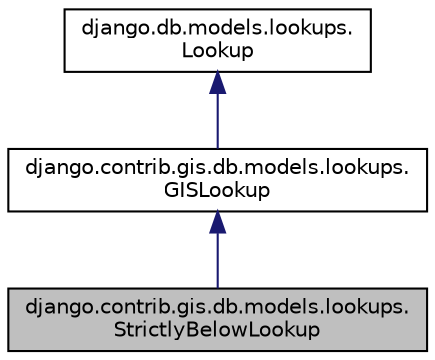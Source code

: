 digraph "django.contrib.gis.db.models.lookups.StrictlyBelowLookup"
{
 // LATEX_PDF_SIZE
  edge [fontname="Helvetica",fontsize="10",labelfontname="Helvetica",labelfontsize="10"];
  node [fontname="Helvetica",fontsize="10",shape=record];
  Node1 [label="django.contrib.gis.db.models.lookups.\lStrictlyBelowLookup",height=0.2,width=0.4,color="black", fillcolor="grey75", style="filled", fontcolor="black",tooltip=" "];
  Node2 -> Node1 [dir="back",color="midnightblue",fontsize="10",style="solid"];
  Node2 [label="django.contrib.gis.db.models.lookups.\lGISLookup",height=0.2,width=0.4,color="black", fillcolor="white", style="filled",URL="$classdjango_1_1contrib_1_1gis_1_1db_1_1models_1_1lookups_1_1_g_i_s_lookup.html",tooltip=" "];
  Node3 -> Node2 [dir="back",color="midnightblue",fontsize="10",style="solid"];
  Node3 [label="django.db.models.lookups.\lLookup",height=0.2,width=0.4,color="black", fillcolor="white", style="filled",URL="$classdjango_1_1db_1_1models_1_1lookups_1_1_lookup.html",tooltip=" "];
}
